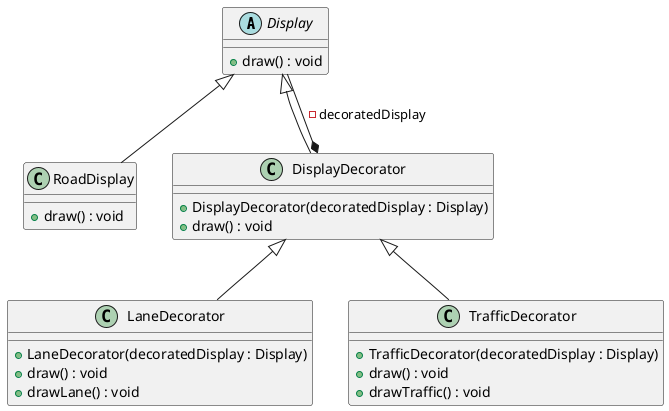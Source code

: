 @startuml

abstract class Display {
    + draw() : void
}

class RoadDisplay {
    + draw() : void
}

class DisplayDecorator {
    + DisplayDecorator(decoratedDisplay : Display)
    + draw() : void
}

class LaneDecorator {
    + LaneDecorator(decoratedDisplay : Display)
    + draw() : void
    + drawLane() : void
}

class TrafficDecorator {
    + TrafficDecorator(decoratedDisplay : Display)
    + draw() : void
    + drawTraffic() : void
}

Display <|-- RoadDisplay
Display <|-- DisplayDecorator
Display --* DisplayDecorator : -decoratedDisplay
DisplayDecorator <|-- LaneDecorator
DisplayDecorator <|-- TrafficDecorator


@enduml